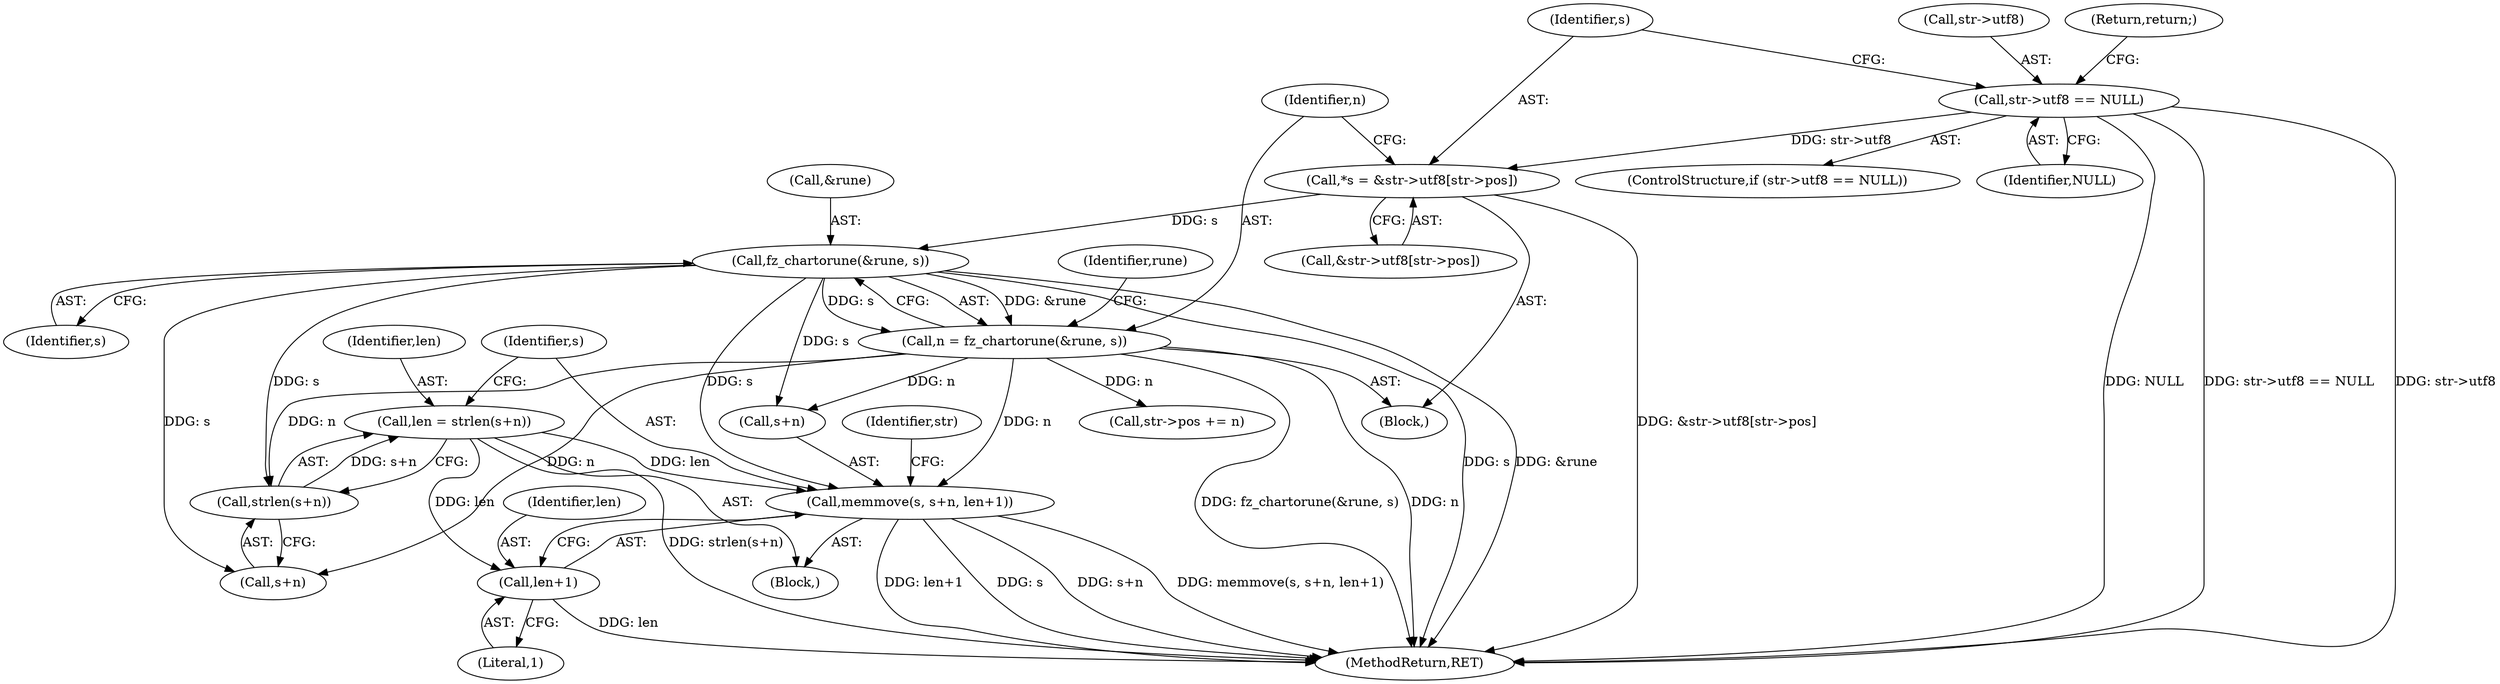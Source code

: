 digraph "1_ghostscript_97096297d409ec6f206298444ba00719607e8ba8_0@API" {
"1000174" [label="(Call,len = strlen(s+n))"];
"1000176" [label="(Call,strlen(s+n))"];
"1000135" [label="(Call,fz_chartorune(&rune, s))"];
"1000121" [label="(Call,*s = &str->utf8[str->pos])"];
"1000112" [label="(Call,str->utf8 == NULL)"];
"1000133" [label="(Call,n = fz_chartorune(&rune, s))"];
"1000180" [label="(Call,memmove(s, s+n, len+1))"];
"1000185" [label="(Call,len+1)"];
"1000135" [label="(Call,fz_chartorune(&rune, s))"];
"1000138" [label="(Identifier,s)"];
"1000190" [label="(Identifier,str)"];
"1000185" [label="(Call,len+1)"];
"1000175" [label="(Identifier,len)"];
"1000112" [label="(Call,str->utf8 == NULL)"];
"1000182" [label="(Call,s+n)"];
"1000176" [label="(Call,strlen(s+n))"];
"1000119" [label="(Block,)"];
"1000117" [label="(Return,return;)"];
"1000196" [label="(MethodReturn,RET)"];
"1000122" [label="(Identifier,s)"];
"1000113" [label="(Call,str->utf8)"];
"1000174" [label="(Call,len = strlen(s+n))"];
"1000187" [label="(Literal,1)"];
"1000181" [label="(Identifier,s)"];
"1000180" [label="(Call,memmove(s, s+n, len+1))"];
"1000186" [label="(Identifier,len)"];
"1000177" [label="(Call,s+n)"];
"1000144" [label="(Call,str->pos += n)"];
"1000116" [label="(Identifier,NULL)"];
"1000173" [label="(Block,)"];
"1000141" [label="(Identifier,rune)"];
"1000121" [label="(Call,*s = &str->utf8[str->pos])"];
"1000123" [label="(Call,&str->utf8[str->pos])"];
"1000133" [label="(Call,n = fz_chartorune(&rune, s))"];
"1000136" [label="(Call,&rune)"];
"1000134" [label="(Identifier,n)"];
"1000111" [label="(ControlStructure,if (str->utf8 == NULL))"];
"1000174" -> "1000173"  [label="AST: "];
"1000174" -> "1000176"  [label="CFG: "];
"1000175" -> "1000174"  [label="AST: "];
"1000176" -> "1000174"  [label="AST: "];
"1000181" -> "1000174"  [label="CFG: "];
"1000174" -> "1000196"  [label="DDG: strlen(s+n)"];
"1000176" -> "1000174"  [label="DDG: s+n"];
"1000174" -> "1000180"  [label="DDG: len"];
"1000174" -> "1000185"  [label="DDG: len"];
"1000176" -> "1000177"  [label="CFG: "];
"1000177" -> "1000176"  [label="AST: "];
"1000135" -> "1000176"  [label="DDG: s"];
"1000133" -> "1000176"  [label="DDG: n"];
"1000135" -> "1000133"  [label="AST: "];
"1000135" -> "1000138"  [label="CFG: "];
"1000136" -> "1000135"  [label="AST: "];
"1000138" -> "1000135"  [label="AST: "];
"1000133" -> "1000135"  [label="CFG: "];
"1000135" -> "1000196"  [label="DDG: s"];
"1000135" -> "1000196"  [label="DDG: &rune"];
"1000135" -> "1000133"  [label="DDG: &rune"];
"1000135" -> "1000133"  [label="DDG: s"];
"1000121" -> "1000135"  [label="DDG: s"];
"1000135" -> "1000177"  [label="DDG: s"];
"1000135" -> "1000180"  [label="DDG: s"];
"1000135" -> "1000182"  [label="DDG: s"];
"1000121" -> "1000119"  [label="AST: "];
"1000121" -> "1000123"  [label="CFG: "];
"1000122" -> "1000121"  [label="AST: "];
"1000123" -> "1000121"  [label="AST: "];
"1000134" -> "1000121"  [label="CFG: "];
"1000121" -> "1000196"  [label="DDG: &str->utf8[str->pos]"];
"1000112" -> "1000121"  [label="DDG: str->utf8"];
"1000112" -> "1000111"  [label="AST: "];
"1000112" -> "1000116"  [label="CFG: "];
"1000113" -> "1000112"  [label="AST: "];
"1000116" -> "1000112"  [label="AST: "];
"1000117" -> "1000112"  [label="CFG: "];
"1000122" -> "1000112"  [label="CFG: "];
"1000112" -> "1000196"  [label="DDG: NULL"];
"1000112" -> "1000196"  [label="DDG: str->utf8 == NULL"];
"1000112" -> "1000196"  [label="DDG: str->utf8"];
"1000133" -> "1000119"  [label="AST: "];
"1000134" -> "1000133"  [label="AST: "];
"1000141" -> "1000133"  [label="CFG: "];
"1000133" -> "1000196"  [label="DDG: n"];
"1000133" -> "1000196"  [label="DDG: fz_chartorune(&rune, s)"];
"1000133" -> "1000144"  [label="DDG: n"];
"1000133" -> "1000177"  [label="DDG: n"];
"1000133" -> "1000180"  [label="DDG: n"];
"1000133" -> "1000182"  [label="DDG: n"];
"1000180" -> "1000173"  [label="AST: "];
"1000180" -> "1000185"  [label="CFG: "];
"1000181" -> "1000180"  [label="AST: "];
"1000182" -> "1000180"  [label="AST: "];
"1000185" -> "1000180"  [label="AST: "];
"1000190" -> "1000180"  [label="CFG: "];
"1000180" -> "1000196"  [label="DDG: len+1"];
"1000180" -> "1000196"  [label="DDG: s"];
"1000180" -> "1000196"  [label="DDG: s+n"];
"1000180" -> "1000196"  [label="DDG: memmove(s, s+n, len+1)"];
"1000185" -> "1000187"  [label="CFG: "];
"1000186" -> "1000185"  [label="AST: "];
"1000187" -> "1000185"  [label="AST: "];
"1000185" -> "1000196"  [label="DDG: len"];
}
